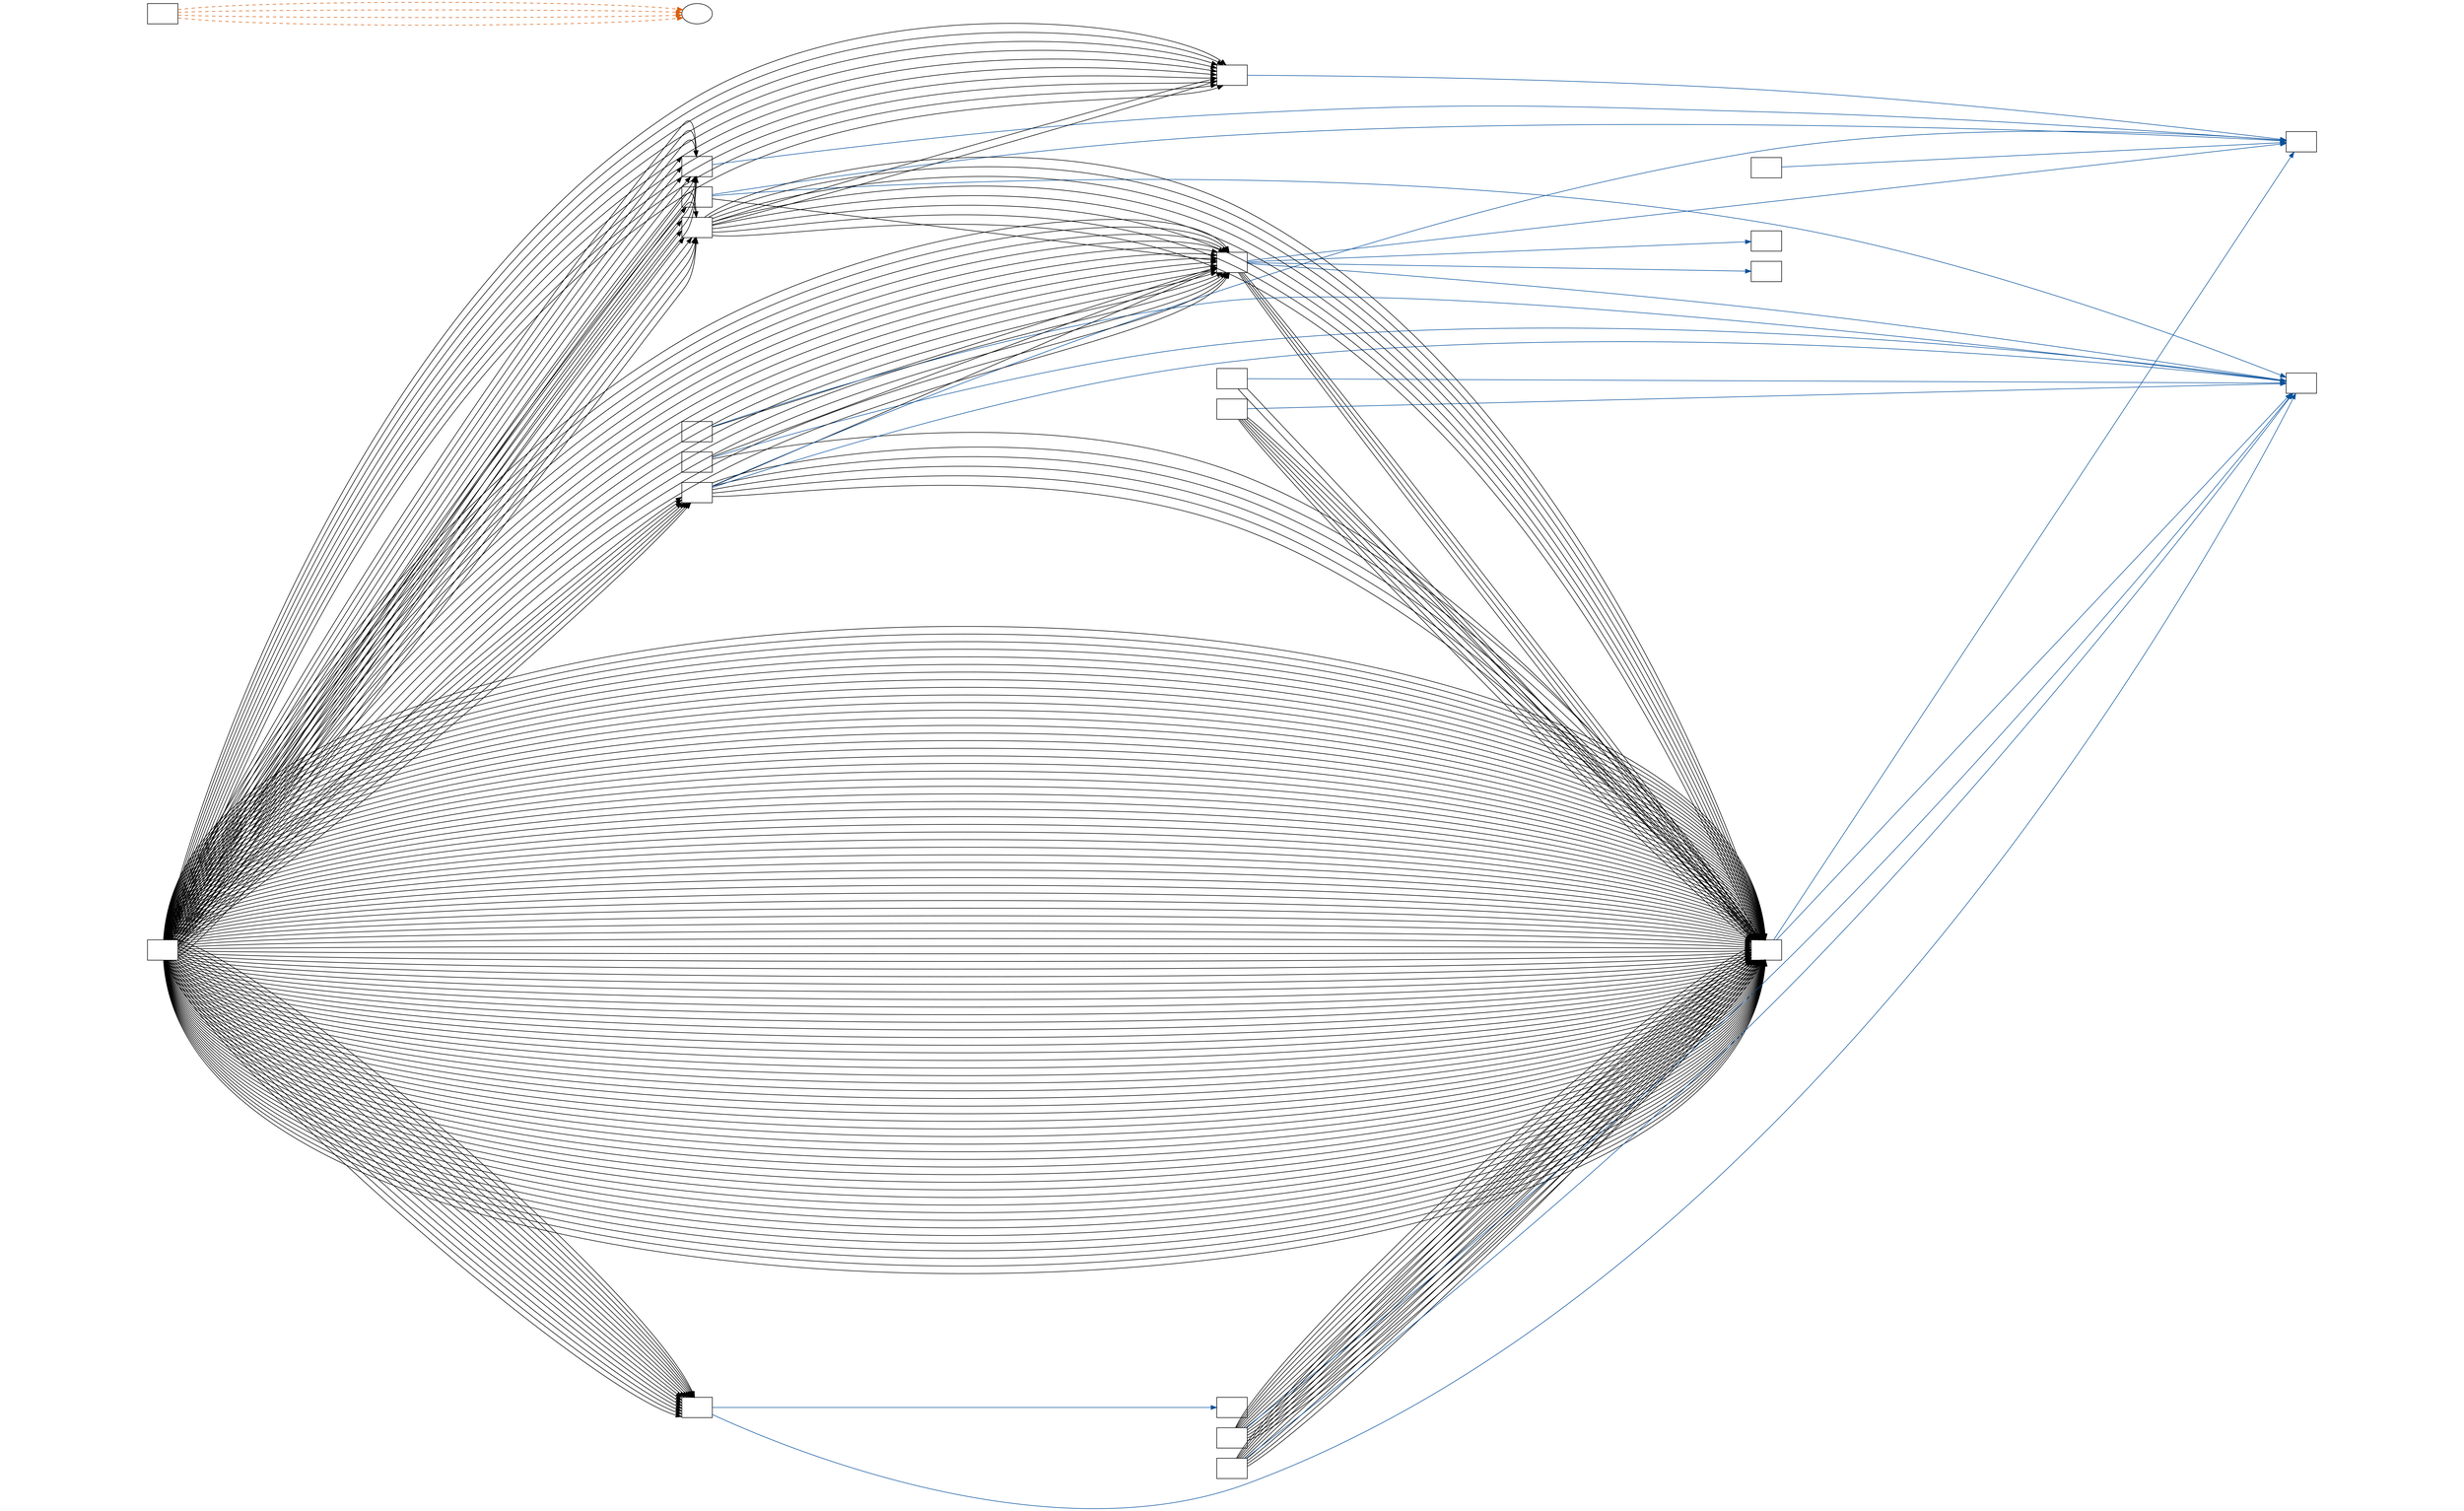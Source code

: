 digraph{
ratio=0.6;
rankdir = LR;node [shape=box; fontsize = 16; label = ""];
"event-management-v1";
"asset-management-v1";
"device-management-v1";
"event-sources-v1";
"rule-processing-v1";
"batch-operations-v1";
"command-delivery-v1";
"inbound-processing-v1";
"device-state-v1";
"web-rest-v1";
"event-search-v1";
"instance-management-v1";
"outbound-connectors-v1";
"schedule-management-v1";
"device-registration-v1";
"label-generation-v1";
"streaming-media-v1";
"event-management-v1" -> "device-management-v1";
"event-management-v1" -> "device-management-v1";
"event-management-v1" -> "device-management-v1";
"event-management-v1" -> "device-management-v1";
"event-management-v1" -> "cp-kafka"[color="#08519c"];
"event-management-v1" -> "mongodb"[color="#08519c"];
"event-management-v1" -> "influxdb"[color="#08519c"];
"event-management-v1" -> "cassandra"[color="#08519c"];
"asset-management-v1" -> "mongodb"[color="#08519c"];
"device-management-v1" -> "cp-kafka"[color="#08519c"];
"device-management-v1" -> "mongodb"[color="#08519c"];
"event-sources-v1" -> "event-management-v1";
"event-sources-v1" -> "cp-kafka"[color="#08519c"];
"rule-processing-v1" -> "device-management-v1";
"rule-processing-v1" -> "event-management-v1";
"rule-processing-v1" -> "cp-kafka"[color="#08519c"];
"batch-operations-v1" -> "event-management-v1";
"batch-operations-v1" -> "device-management-v1";
"batch-operations-v1" -> "device-management-v1";
"batch-operations-v1" -> "device-management-v1";
"batch-operations-v1" -> "device-management-v1";
"batch-operations-v1" -> "device-management-v1";
"batch-operations-v1" -> "cp-kafka"[color="#08519c"];
"batch-operations-v1" -> "mongodb"[color="#08519c"];
"command-delivery-v1" -> "device-management-v1";
"command-delivery-v1" -> "device-management-v1";
"command-delivery-v1" -> "device-management-v1";
"command-delivery-v1" -> "device-management-v1";
"command-delivery-v1" -> "device-management-v1";
"command-delivery-v1" -> "device-management-v1";
"command-delivery-v1" -> "cp-kafka"[color="#08519c"];
"inbound-processing-v1" -> "device-management-v1";
"inbound-processing-v1" -> "device-management-v1";
"inbound-processing-v1" -> "cp-kafka"[color="#08519c"];
"device-state-v1" -> "event-management-v1";
"device-state-v1" -> "cp-kafka"[color="#08519c"];
"device-state-v1" -> "mongodb"[color="#08519c"];
"web-rest-v1" -> "device-management-v1";
"web-rest-v1" -> "device-management-v1";
"web-rest-v1" -> "device-management-v1";
"web-rest-v1" -> "device-management-v1";
"web-rest-v1" -> "device-management-v1";
"web-rest-v1" -> "device-management-v1";
"web-rest-v1" -> "device-management-v1";
"web-rest-v1" -> "device-management-v1";
"web-rest-v1" -> "device-management-v1";
"web-rest-v1" -> "device-management-v1";
"web-rest-v1" -> "device-management-v1";
"web-rest-v1" -> "device-management-v1";
"web-rest-v1" -> "device-management-v1";
"web-rest-v1" -> "device-management-v1";
"web-rest-v1" -> "device-management-v1";
"web-rest-v1" -> "device-management-v1";
"web-rest-v1" -> "device-management-v1";
"web-rest-v1" -> "device-management-v1";
"web-rest-v1" -> "device-management-v1";
"web-rest-v1" -> "device-management-v1";
"web-rest-v1" -> "device-management-v1";
"web-rest-v1" -> "device-management-v1";
"web-rest-v1" -> "device-management-v1";
"web-rest-v1" -> "device-management-v1";
"web-rest-v1" -> "device-management-v1";
"web-rest-v1" -> "device-management-v1";
"web-rest-v1" -> "device-management-v1";
"web-rest-v1" -> "device-management-v1";
"web-rest-v1" -> "device-management-v1";
"web-rest-v1" -> "device-management-v1";
"web-rest-v1" -> "device-management-v1";
"web-rest-v1" -> "device-management-v1";
"web-rest-v1" -> "device-management-v1";
"web-rest-v1" -> "device-management-v1";
"web-rest-v1" -> "device-management-v1";
"web-rest-v1" -> "device-management-v1";
"web-rest-v1" -> "device-management-v1";
"web-rest-v1" -> "device-management-v1";
"web-rest-v1" -> "device-management-v1";
"web-rest-v1" -> "device-management-v1";
"web-rest-v1" -> "device-management-v1";
"web-rest-v1" -> "device-management-v1";
"web-rest-v1" -> "device-management-v1";
"web-rest-v1" -> "device-management-v1";
"web-rest-v1" -> "device-management-v1";
"web-rest-v1" -> "device-management-v1";
"web-rest-v1" -> "device-management-v1";
"web-rest-v1" -> "device-management-v1";
"web-rest-v1" -> "device-management-v1";
"web-rest-v1" -> "device-management-v1";
"web-rest-v1" -> "device-management-v1";
"web-rest-v1" -> "device-management-v1";
"web-rest-v1" -> "device-management-v1";
"web-rest-v1" -> "device-management-v1";
"web-rest-v1" -> "device-management-v1";
"web-rest-v1" -> "device-management-v1";
"web-rest-v1" -> "device-management-v1";
"web-rest-v1" -> "device-management-v1";
"web-rest-v1" -> "device-management-v1";
"web-rest-v1" -> "device-management-v1";
"web-rest-v1" -> "device-management-v1";
"web-rest-v1" -> "device-management-v1";
"web-rest-v1" -> "device-management-v1";
"web-rest-v1" -> "device-management-v1";
"web-rest-v1" -> "device-management-v1";
"web-rest-v1" -> "device-management-v1";
"web-rest-v1" -> "device-management-v1";
"web-rest-v1" -> "device-management-v1";
"web-rest-v1" -> "device-management-v1";
"web-rest-v1" -> "device-management-v1";
"web-rest-v1" -> "device-management-v1";
"web-rest-v1" -> "device-management-v1";
"web-rest-v1" -> "device-management-v1";
"web-rest-v1" -> "device-management-v1";
"web-rest-v1" -> "device-management-v1";
"web-rest-v1" -> "device-management-v1";
"web-rest-v1" -> "device-management-v1";
"web-rest-v1" -> "device-management-v1";
"web-rest-v1" -> "device-management-v1";
"web-rest-v1" -> "device-management-v1";
"web-rest-v1" -> "device-management-v1";
"web-rest-v1" -> "device-management-v1";
"web-rest-v1" -> "device-management-v1";
"web-rest-v1" -> "device-management-v1";
"web-rest-v1" -> "device-management-v1";
"web-rest-v1" -> "device-management-v1";
"web-rest-v1" -> "instance-management-v1";
"web-rest-v1" -> "instance-management-v1";
"web-rest-v1" -> "instance-management-v1";
"web-rest-v1" -> "instance-management-v1";
"web-rest-v1" -> "instance-management-v1";
"web-rest-v1" -> "instance-management-v1";
"web-rest-v1" -> "instance-management-v1";
"web-rest-v1" -> "instance-management-v1";
"web-rest-v1" -> "instance-management-v1";
"web-rest-v1" -> "instance-management-v1";
"web-rest-v1" -> "instance-management-v1";
"web-rest-v1" -> "instance-management-v1";
"web-rest-v1" -> "instance-management-v1";
"web-rest-v1" -> "instance-management-v1";
"web-rest-v1" -> "instance-management-v1";
"web-rest-v1" -> "instance-management-v1";
"web-rest-v1" -> "instance-management-v1";
"web-rest-v1" -> "event-management-v1";
"web-rest-v1" -> "event-management-v1";
"web-rest-v1" -> "event-management-v1";
"web-rest-v1" -> "event-management-v1";
"web-rest-v1" -> "event-management-v1";
"web-rest-v1" -> "event-management-v1";
"web-rest-v1" -> "event-management-v1";
"web-rest-v1" -> "event-management-v1";
"web-rest-v1" -> "event-management-v1";
"web-rest-v1" -> "event-management-v1";
"web-rest-v1" -> "event-management-v1";
"web-rest-v1" -> "event-management-v1";
"web-rest-v1" -> "event-management-v1";
"web-rest-v1" -> "event-management-v1";
"web-rest-v1" -> "event-management-v1";
"web-rest-v1" -> "event-management-v1";
"web-rest-v1" -> "label-generation-v1";
"web-rest-v1" -> "label-generation-v1";
"web-rest-v1" -> "label-generation-v1";
"web-rest-v1" -> "label-generation-v1";
"web-rest-v1" -> "label-generation-v1";
"web-rest-v1" -> "label-generation-v1";
"web-rest-v1" -> "label-generation-v1";
"web-rest-v1" -> "label-generation-v1";
"web-rest-v1" -> "label-generation-v1";
"web-rest-v1" -> "label-generation-v1";
"web-rest-v1" -> "asset-management-v1";
"web-rest-v1" -> "asset-management-v1";
"web-rest-v1" -> "asset-management-v1";
"web-rest-v1" -> "asset-management-v1";
"web-rest-v1" -> "asset-management-v1";
"web-rest-v1" -> "asset-management-v1";
"web-rest-v1" -> "asset-management-v1";
"web-rest-v1" -> "asset-management-v1";
"web-rest-v1" -> "asset-management-v1";
"web-rest-v1" -> "asset-management-v1";
"web-rest-v1" -> "schedule-management-v1";
"web-rest-v1" -> "schedule-management-v1";
"web-rest-v1" -> "schedule-management-v1";
"web-rest-v1" -> "schedule-management-v1";
"web-rest-v1" -> "schedule-management-v1";
"web-rest-v1" -> "schedule-management-v1";
"web-rest-v1" -> "schedule-management-v1";
"web-rest-v1" -> "schedule-management-v1";
"web-rest-v1" -> "schedule-management-v1";
"web-rest-v1" -> "schedule-management-v1";
"web-rest-v1" -> "schedule-management-v1";
"web-rest-v1" -> "schedule-management-v1";
"web-rest-v1" -> "device-state-v1";
"web-rest-v1" -> "batch-operations-v1";
"web-rest-v1" -> "batch-operations-v1";
"web-rest-v1" -> "batch-operations-v1";
"web-rest-v1" -> "batch-operations-v1";
"web-rest-v1" -> "batch-operations-v1";
"web-rest-v1" -> "batch-operations-v1";
"web-rest-v1" -> "batch-operations-v1";
"External"[shape = ellipse];
"event-search-v1" -> "External"[color="#d95f0e", style = dashed];
"External"[shape = ellipse];
"event-search-v1" -> "External"[color="#d95f0e", style = dashed];
"External"[shape = ellipse];
"event-search-v1" -> "External"[color="#d95f0e", style = dashed];
"External"[shape = ellipse];
"event-search-v1" -> "External"[color="#d95f0e", style = dashed];
"instance-management-v1" -> "cp-zookeeper"[color="#08519c"];
"instance-management-v1" -> "cp-kafka"[color="#08519c"];
"outbound-connectors-v1" -> "device-management-v1";
"outbound-connectors-v1" -> "device-management-v1";
"outbound-connectors-v1" -> "device-management-v1";
"outbound-connectors-v1" -> "device-management-v1";
"outbound-connectors-v1" -> "device-management-v1";
"outbound-connectors-v1" -> "device-management-v1";
"outbound-connectors-v1" -> "device-management-v1";
"outbound-connectors-v1" -> "device-management-v1";
"outbound-connectors-v1" -> "device-management-v1";
"outbound-connectors-v1" -> "device-management-v1";
"outbound-connectors-v1" -> "device-management-v1";
"outbound-connectors-v1" -> "device-management-v1";
"outbound-connectors-v1" -> "device-management-v1";
"outbound-connectors-v1" -> "cp-kafka"[color="#08519c"];
"schedule-management-v1" -> "mongodb"[color="#08519c"];
"device-registration-v1" -> "device-management-v1";
"device-registration-v1" -> "device-management-v1";
"device-registration-v1" -> "device-management-v1";
"device-registration-v1" -> "device-management-v1";
"device-registration-v1" -> "device-management-v1";
"device-registration-v1" -> "device-management-v1";
"device-registration-v1" -> "device-management-v1";
"device-registration-v1" -> "device-management-v1";
"device-registration-v1" -> "device-management-v1";
"device-registration-v1" -> "device-management-v1";
"device-registration-v1" -> "cp-kafka"[color="#08519c"];
"label-generation-v1" -> "device-management-v1";
"label-generation-v1" -> "device-management-v1";
"label-generation-v1" -> "device-management-v1";
"label-generation-v1" -> "device-management-v1";
"label-generation-v1" -> "device-management-v1";
"label-generation-v1" -> "device-management-v1";
"label-generation-v1" -> "device-management-v1";
"label-generation-v1" -> "device-management-v1";
"label-generation-v1" -> "asset-management-v1";
"label-generation-v1" -> "asset-management-v1";
"streaming-media-v1" -> "mongodb"[color="#08519c"];
}